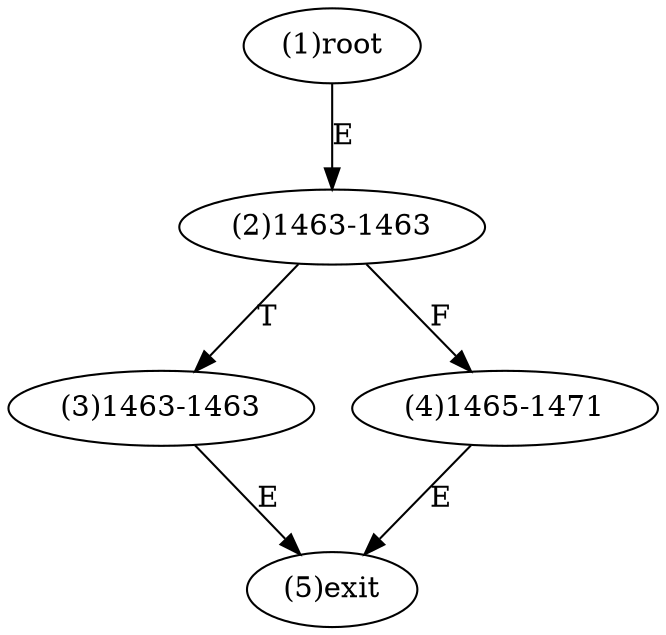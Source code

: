digraph "" { 
1[ label="(1)root"];
2[ label="(2)1463-1463"];
3[ label="(3)1463-1463"];
4[ label="(4)1465-1471"];
5[ label="(5)exit"];
1->2[ label="E"];
2->4[ label="F"];
2->3[ label="T"];
3->5[ label="E"];
4->5[ label="E"];
}